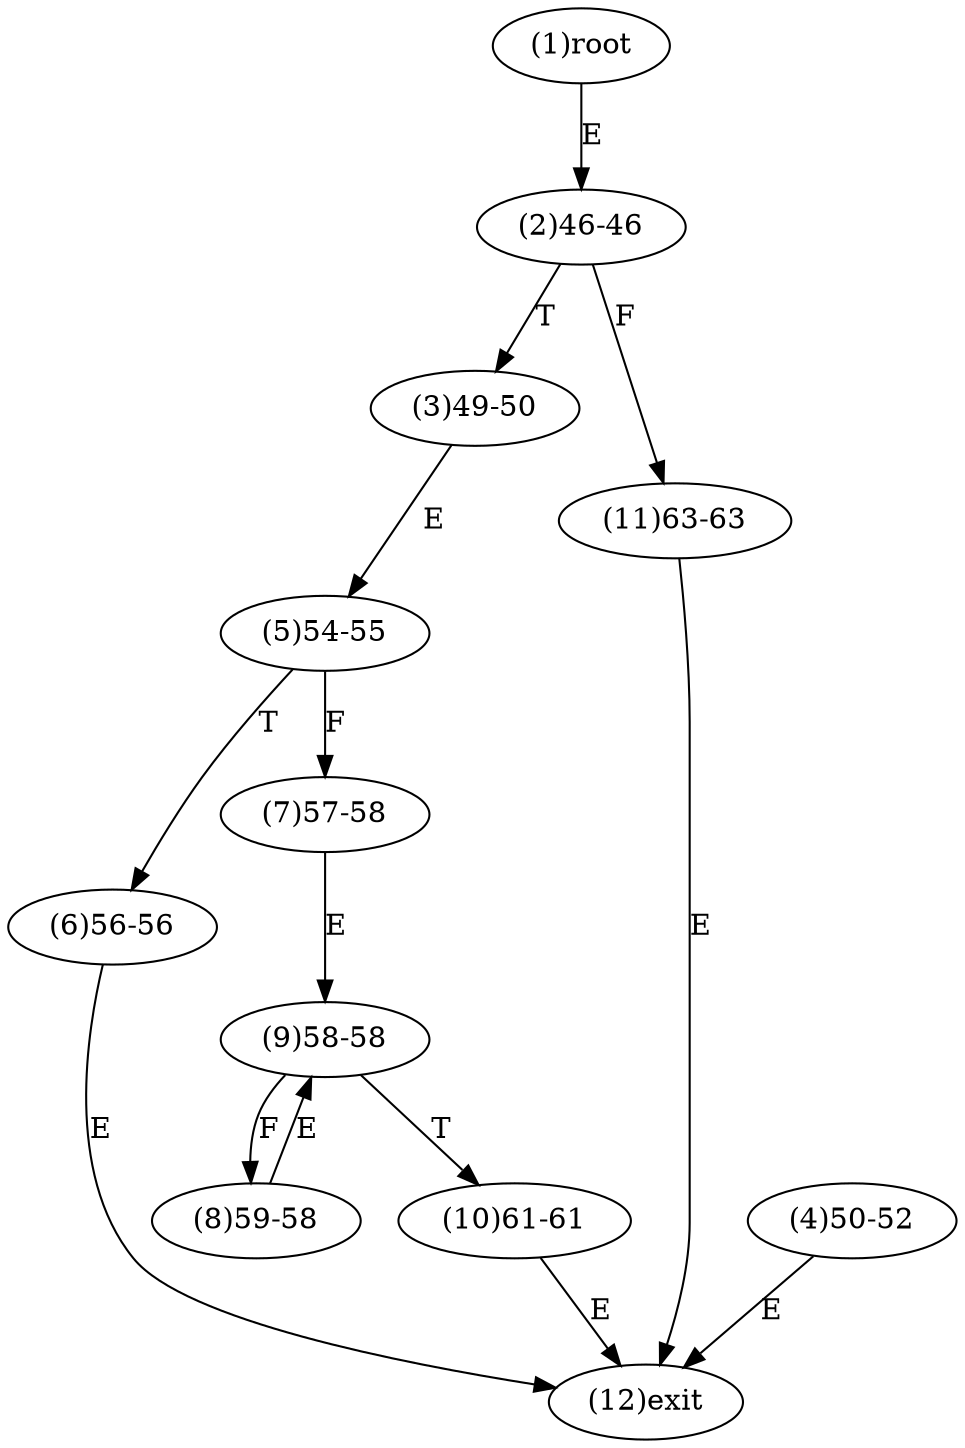 digraph "" { 
1[ label="(1)root"];
2[ label="(2)46-46"];
3[ label="(3)49-50"];
4[ label="(4)50-52"];
5[ label="(5)54-55"];
6[ label="(6)56-56"];
7[ label="(7)57-58"];
8[ label="(8)59-58"];
9[ label="(9)58-58"];
10[ label="(10)61-61"];
11[ label="(11)63-63"];
12[ label="(12)exit"];
1->2[ label="E"];
2->11[ label="F"];
2->3[ label="T"];
3->5[ label="E"];
4->12[ label="E"];
5->7[ label="F"];
5->6[ label="T"];
6->12[ label="E"];
7->9[ label="E"];
8->9[ label="E"];
9->8[ label="F"];
9->10[ label="T"];
10->12[ label="E"];
11->12[ label="E"];
}